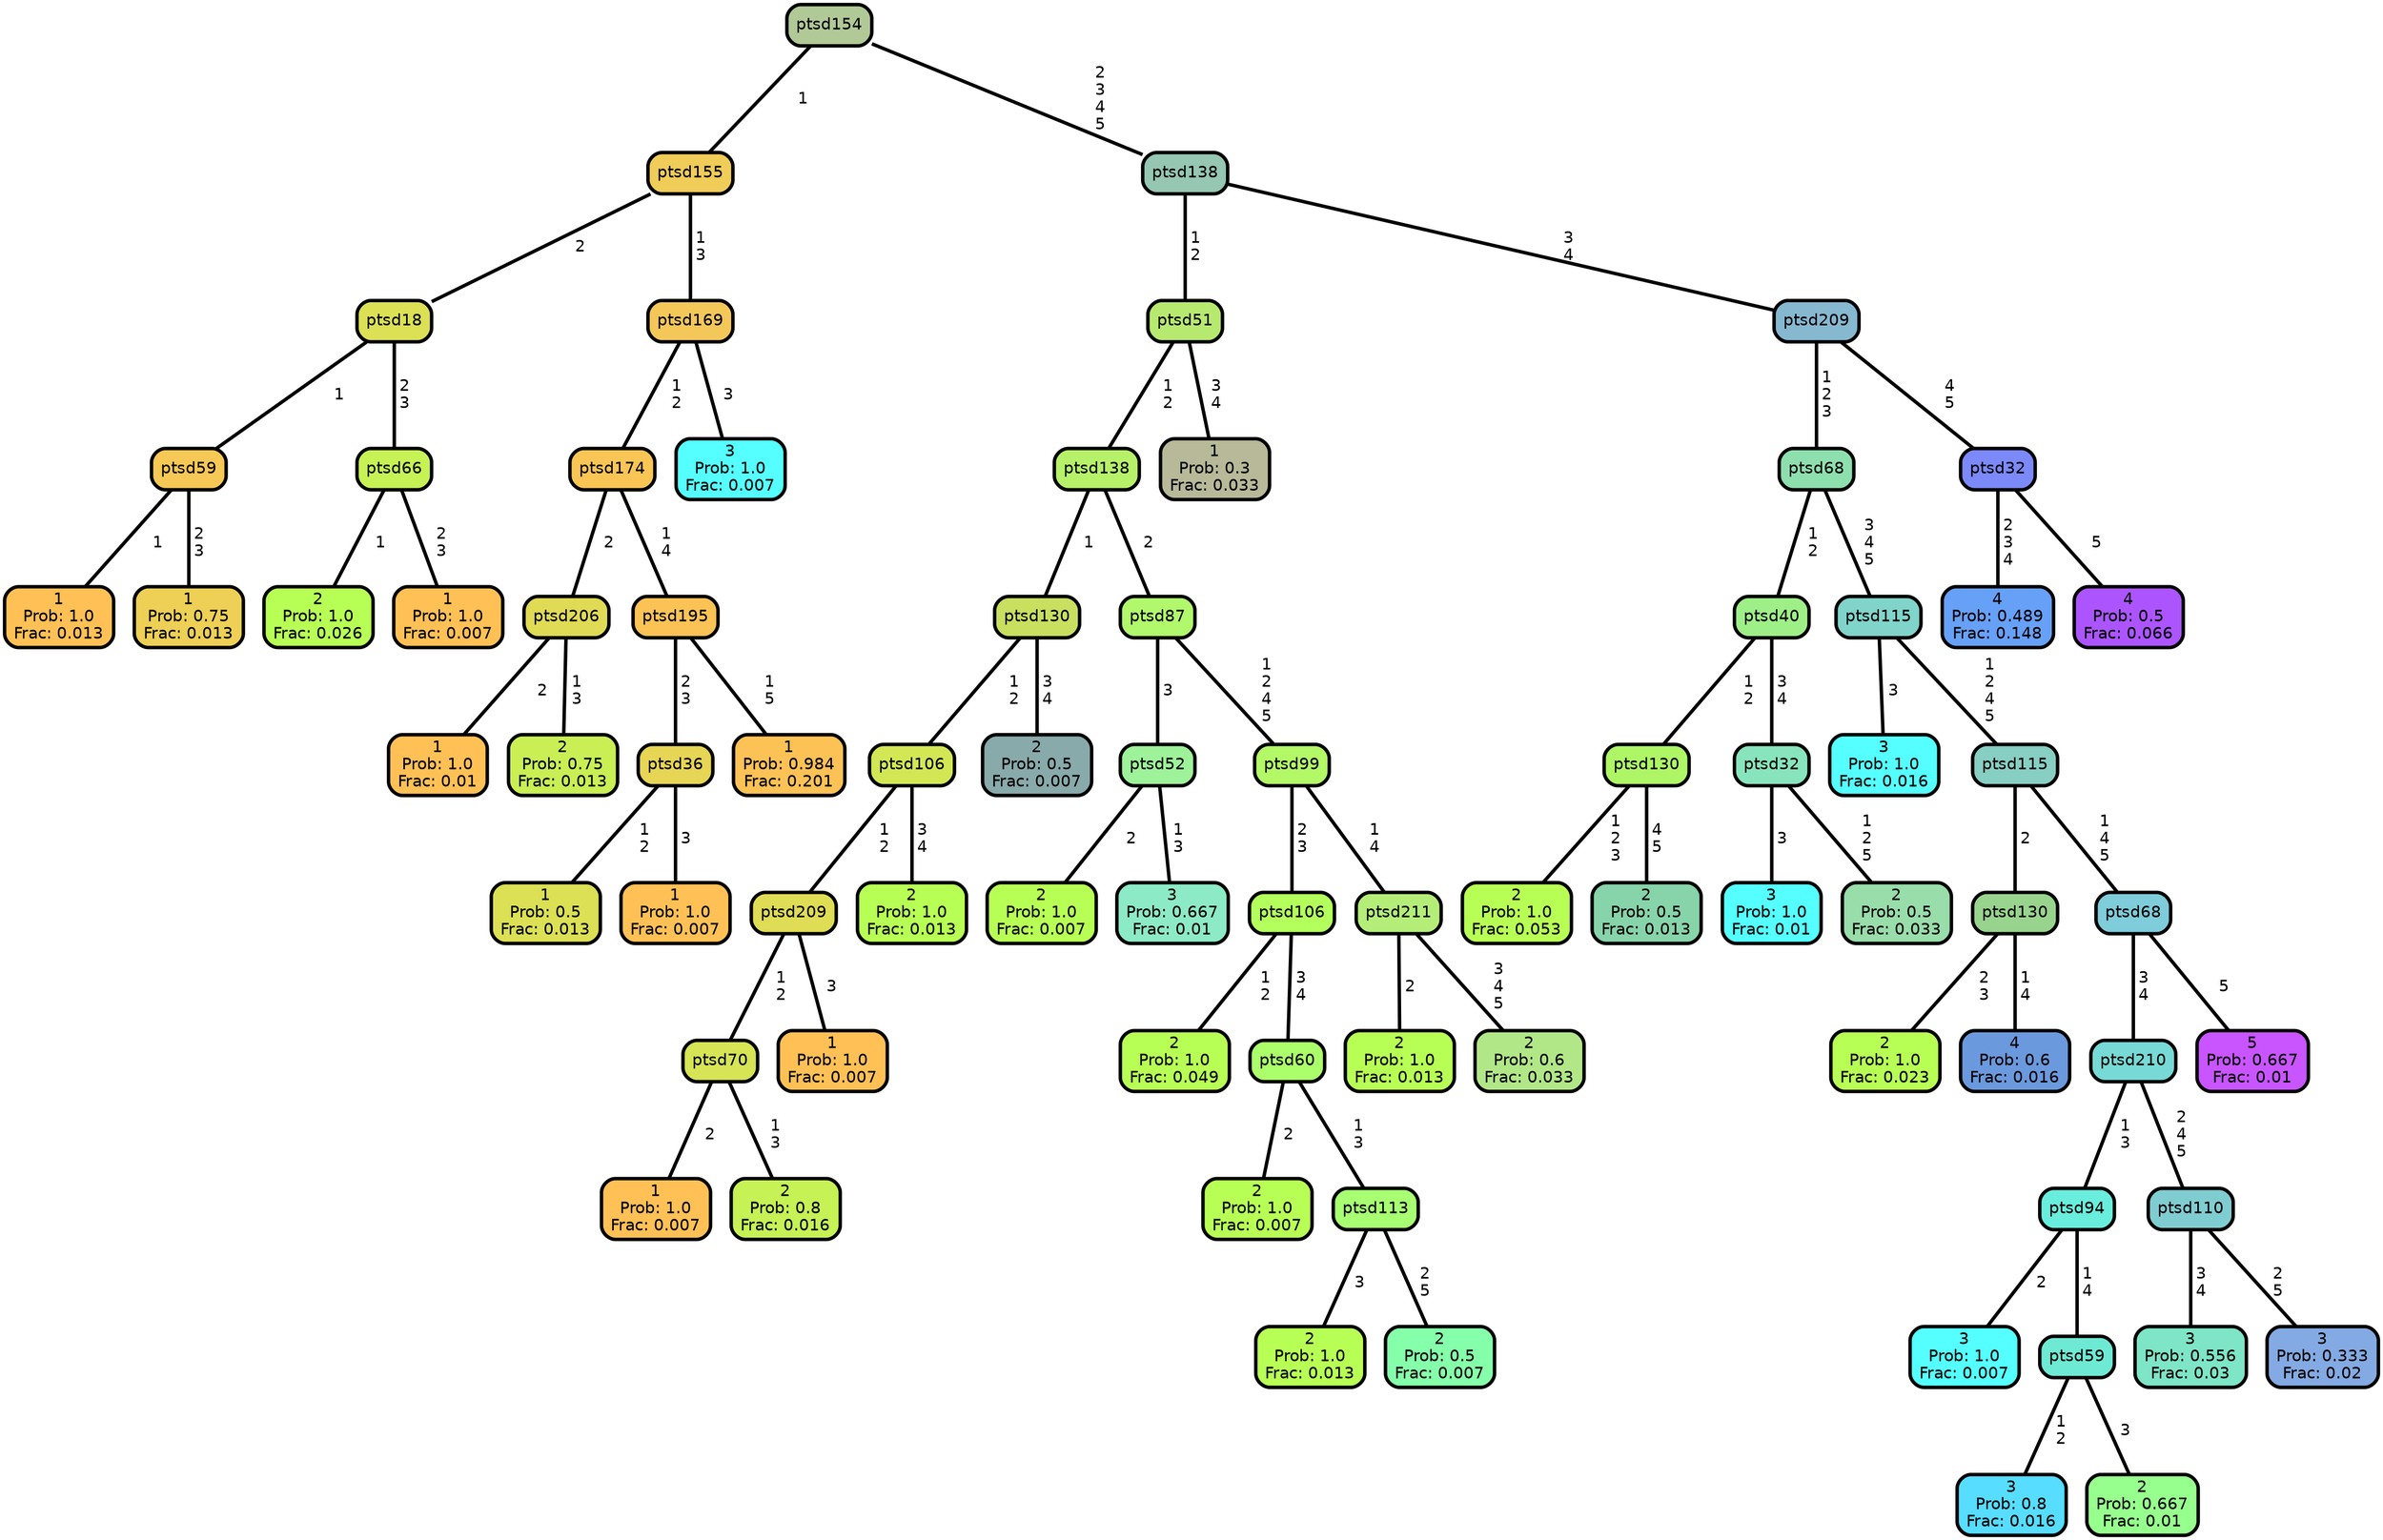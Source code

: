 graph Tree {
node [shape=box, style="filled, rounded",color="black",penwidth="3",fontcolor="black",                 fontname=helvetica] ;
graph [ranksep="0 equally", splines=straight,                 bgcolor=transparent, dpi=60] ;
edge [fontname=helvetica, color=black] ;
0 [label="1
Prob: 1.0
Frac: 0.013", fillcolor="#ffc155"] ;
1 [label="ptsd59",href=".//ptsd59.svg", fillcolor="#f6c855"] ;
2 [label="1
Prob: 0.75
Frac: 0.013", fillcolor="#edd055"] ;
3 [label="ptsd18",href=".//ptsd18.svg", fillcolor="#dbe055"] ;
4 [label="2
Prob: 1.0
Frac: 0.026", fillcolor="#b8ff55"] ;
5 [label="ptsd66",href=".//ptsd66.svg", fillcolor="#c6f255"] ;
6 [label="1
Prob: 1.0
Frac: 0.007", fillcolor="#ffc155"] ;
7 [label="ptsd155",href=".//ptsd155.svg", fillcolor="#f0cc58"] ;
8 [label="1
Prob: 1.0
Frac: 0.01", fillcolor="#ffc155"] ;
9 [label="ptsd206",href=".//ptsd206.svg", fillcolor="#e0db55"] ;
10 [label="2
Prob: 0.75
Frac: 0.013", fillcolor="#c9ef55"] ;
11 [label="ptsd174",href=".//ptsd174.svg", fillcolor="#f9c655"] ;
12 [label="1
Prob: 0.5
Frac: 0.013", fillcolor="#dbe055"] ;
13 [label="ptsd36",href=".//ptsd36.svg", fillcolor="#e7d555"] ;
14 [label="1
Prob: 1.0
Frac: 0.007", fillcolor="#ffc155"] ;
15 [label="ptsd195",href=".//ptsd195.svg", fillcolor="#fbc355"] ;
16 [label="1
Prob: 0.984
Frac: 0.201", fillcolor="#fdc255"] ;
17 [label="ptsd169",href=".//ptsd169.svg", fillcolor="#f4c759"] ;
18 [label="3
Prob: 1.0
Frac: 0.007", fillcolor="#55ffff"] ;
19 [label="ptsd154",href=".//ptsd154.svg", fillcolor="#b1c996"] ;
20 [label="1
Prob: 1.0
Frac: 0.007", fillcolor="#ffc155"] ;
21 [label="ptsd70",href=".//ptsd70.svg", fillcolor="#d6e455"] ;
22 [label="2
Prob: 0.8
Frac: 0.016", fillcolor="#c6f255"] ;
23 [label="ptsd209",href=".//ptsd209.svg", fillcolor="#dfdc55"] ;
24 [label="1
Prob: 1.0
Frac: 0.007", fillcolor="#ffc155"] ;
25 [label="ptsd106",href=".//ptsd106.svg", fillcolor="#d3e755"] ;
26 [label="2
Prob: 1.0
Frac: 0.013", fillcolor="#b8ff55"] ;
27 [label="ptsd130",href=".//ptsd130.svg", fillcolor="#c9df60"] ;
28 [label="2
Prob: 0.5
Frac: 0.007", fillcolor="#89aaaa"] ;
29 [label="ptsd138",href=".//ptsd138.svg", fillcolor="#b7f169"] ;
30 [label="2
Prob: 1.0
Frac: 0.007", fillcolor="#b8ff55"] ;
31 [label="ptsd52",href=".//ptsd52.svg", fillcolor="#9ef299"] ;
32 [label="3
Prob: 0.667
Frac: 0.01", fillcolor="#8deac6"] ;
33 [label="ptsd87",href=".//ptsd87.svg", fillcolor="#b1f86d"] ;
34 [label="2
Prob: 1.0
Frac: 0.049", fillcolor="#b8ff55"] ;
35 [label="ptsd106",href=".//ptsd106.svg", fillcolor="#b3ff5c"] ;
36 [label="2
Prob: 1.0
Frac: 0.007", fillcolor="#b8ff55"] ;
37 [label="ptsd60",href=".//ptsd60.svg", fillcolor="#abff6a"] ;
38 [label="2
Prob: 1.0
Frac: 0.013", fillcolor="#b8ff55"] ;
39 [label="ptsd113",href=".//ptsd113.svg", fillcolor="#a7ff71"] ;
40 [label="2
Prob: 0.5
Frac: 0.007", fillcolor="#86ffaa"] ;
41 [label="ptsd99",href=".//ptsd99.svg", fillcolor="#b3f867"] ;
42 [label="2
Prob: 1.0
Frac: 0.013", fillcolor="#b8ff55"] ;
43 [label="ptsd211",href=".//ptsd211.svg", fillcolor="#b4ee79"] ;
44 [label="2
Prob: 0.6
Frac: 0.033", fillcolor="#b2e788"] ;
45 [label="ptsd51",href=".//ptsd51.svg", fillcolor="#b7e970"] ;
46 [label="1
Prob: 0.3
Frac: 0.033", fillcolor="#b7b999"] ;
47 [label="ptsd138",href=".//ptsd138.svg", fillcolor="#95c7b2"] ;
48 [label="2
Prob: 1.0
Frac: 0.053", fillcolor="#b8ff55"] ;
49 [label="ptsd130",href=".//ptsd130.svg", fillcolor="#aef666"] ;
50 [label="2
Prob: 0.5
Frac: 0.013", fillcolor="#87d4aa"] ;
51 [label="ptsd40",href=".//ptsd40.svg", fillcolor="#9fef88"] ;
52 [label="3
Prob: 1.0
Frac: 0.01", fillcolor="#55ffff"] ;
53 [label="ptsd32",href=".//ptsd32.svg", fillcolor="#88e4bd"] ;
54 [label="2
Prob: 0.5
Frac: 0.033", fillcolor="#98ddaa"] ;
55 [label="ptsd68",href=".//ptsd68.svg", fillcolor="#8edfae"] ;
56 [label="3
Prob: 1.0
Frac: 0.016", fillcolor="#55ffff"] ;
57 [label="ptsd115",href=".//ptsd115.svg", fillcolor="#81d4ca"] ;
58 [label="2
Prob: 1.0
Frac: 0.023", fillcolor="#b8ff55"] ;
59 [label="ptsd130",href=".//ptsd130.svg", fillcolor="#98d48d"] ;
60 [label="4
Prob: 0.6
Frac: 0.016", fillcolor="#6b99dd"] ;
61 [label="ptsd115",href=".//ptsd115.svg", fillcolor="#87cec3"] ;
62 [label="3
Prob: 1.0
Frac: 0.007", fillcolor="#55ffff"] ;
63 [label="ptsd94",href=".//ptsd94.svg", fillcolor="#69eedd"] ;
64 [label="3
Prob: 0.8
Frac: 0.016", fillcolor="#56ddff"] ;
65 [label="ptsd59",href=".//ptsd59.svg", fillcolor="#6ee9d4"] ;
66 [label="2
Prob: 0.667
Frac: 0.01", fillcolor="#97ff8d"] ;
67 [label="ptsd210",href=".//ptsd210.svg", fillcolor="#77dad6"] ;
68 [label="3
Prob: 0.556
Frac: 0.03", fillcolor="#7ee5c6"] ;
69 [label="ptsd110",href=".//ptsd110.svg", fillcolor="#80cdd1"] ;
70 [label="3
Prob: 0.333
Frac: 0.02", fillcolor="#83aae2"] ;
71 [label="ptsd68",href=".//ptsd68.svg", fillcolor="#7fccda"] ;
72 [label="5
Prob: 0.667
Frac: 0.01", fillcolor="#c855ff"] ;
73 [label="ptsd209",href=".//ptsd209.svg", fillcolor="#86b8d0"] ;
74 [label="4
Prob: 0.489
Frac: 0.148", fillcolor="#67a0f7"] ;
75 [label="ptsd32",href=".//ptsd32.svg", fillcolor="#7c89f9"] ;
76 [label="4
Prob: 0.5
Frac: 0.066", fillcolor="#ac55ff"] ;
1 -- 0 [label=" 1",penwidth=3] ;
1 -- 2 [label=" 2\n 3",penwidth=3] ;
3 -- 1 [label=" 1",penwidth=3] ;
3 -- 5 [label=" 2\n 3",penwidth=3] ;
5 -- 4 [label=" 1",penwidth=3] ;
5 -- 6 [label=" 2\n 3",penwidth=3] ;
7 -- 3 [label=" 2",penwidth=3] ;
7 -- 17 [label=" 1\n 3",penwidth=3] ;
9 -- 8 [label=" 2",penwidth=3] ;
9 -- 10 [label=" 1\n 3",penwidth=3] ;
11 -- 9 [label=" 2",penwidth=3] ;
11 -- 15 [label=" 1\n 4",penwidth=3] ;
13 -- 12 [label=" 1\n 2",penwidth=3] ;
13 -- 14 [label=" 3",penwidth=3] ;
15 -- 13 [label=" 2\n 3",penwidth=3] ;
15 -- 16 [label=" 1\n 5",penwidth=3] ;
17 -- 11 [label=" 1\n 2",penwidth=3] ;
17 -- 18 [label=" 3",penwidth=3] ;
19 -- 7 [label=" 1",penwidth=3] ;
19 -- 47 [label=" 2\n 3\n 4\n 5",penwidth=3] ;
21 -- 20 [label=" 2",penwidth=3] ;
21 -- 22 [label=" 1\n 3",penwidth=3] ;
23 -- 21 [label=" 1\n 2",penwidth=3] ;
23 -- 24 [label=" 3",penwidth=3] ;
25 -- 23 [label=" 1\n 2",penwidth=3] ;
25 -- 26 [label=" 3\n 4",penwidth=3] ;
27 -- 25 [label=" 1\n 2",penwidth=3] ;
27 -- 28 [label=" 3\n 4",penwidth=3] ;
29 -- 27 [label=" 1",penwidth=3] ;
29 -- 33 [label=" 2",penwidth=3] ;
31 -- 30 [label=" 2",penwidth=3] ;
31 -- 32 [label=" 1\n 3",penwidth=3] ;
33 -- 31 [label=" 3",penwidth=3] ;
33 -- 41 [label=" 1\n 2\n 4\n 5",penwidth=3] ;
35 -- 34 [label=" 1\n 2",penwidth=3] ;
35 -- 37 [label=" 3\n 4",penwidth=3] ;
37 -- 36 [label=" 2",penwidth=3] ;
37 -- 39 [label=" 1\n 3",penwidth=3] ;
39 -- 38 [label=" 3",penwidth=3] ;
39 -- 40 [label=" 2\n 5",penwidth=3] ;
41 -- 35 [label=" 2\n 3",penwidth=3] ;
41 -- 43 [label=" 1\n 4",penwidth=3] ;
43 -- 42 [label=" 2",penwidth=3] ;
43 -- 44 [label=" 3\n 4\n 5",penwidth=3] ;
45 -- 29 [label=" 1\n 2",penwidth=3] ;
45 -- 46 [label=" 3\n 4",penwidth=3] ;
47 -- 45 [label=" 1\n 2",penwidth=3] ;
47 -- 73 [label=" 3\n 4",penwidth=3] ;
49 -- 48 [label=" 1\n 2\n 3",penwidth=3] ;
49 -- 50 [label=" 4\n 5",penwidth=3] ;
51 -- 49 [label=" 1\n 2",penwidth=3] ;
51 -- 53 [label=" 3\n 4",penwidth=3] ;
53 -- 52 [label=" 3",penwidth=3] ;
53 -- 54 [label=" 1\n 2\n 5",penwidth=3] ;
55 -- 51 [label=" 1\n 2",penwidth=3] ;
55 -- 57 [label=" 3\n 4\n 5",penwidth=3] ;
57 -- 56 [label=" 3",penwidth=3] ;
57 -- 61 [label=" 1\n 2\n 4\n 5",penwidth=3] ;
59 -- 58 [label=" 2\n 3",penwidth=3] ;
59 -- 60 [label=" 1\n 4",penwidth=3] ;
61 -- 59 [label=" 2",penwidth=3] ;
61 -- 71 [label=" 1\n 4\n 5",penwidth=3] ;
63 -- 62 [label=" 2",penwidth=3] ;
63 -- 65 [label=" 1\n 4",penwidth=3] ;
65 -- 64 [label=" 1\n 2",penwidth=3] ;
65 -- 66 [label=" 3",penwidth=3] ;
67 -- 63 [label=" 1\n 3",penwidth=3] ;
67 -- 69 [label=" 2\n 4\n 5",penwidth=3] ;
69 -- 68 [label=" 3\n 4",penwidth=3] ;
69 -- 70 [label=" 2\n 5",penwidth=3] ;
71 -- 67 [label=" 3\n 4",penwidth=3] ;
71 -- 72 [label=" 5",penwidth=3] ;
73 -- 55 [label=" 1\n 2\n 3",penwidth=3] ;
73 -- 75 [label=" 4\n 5",penwidth=3] ;
75 -- 74 [label=" 2\n 3\n 4",penwidth=3] ;
75 -- 76 [label=" 5",penwidth=3] ;
{rank = same;}}